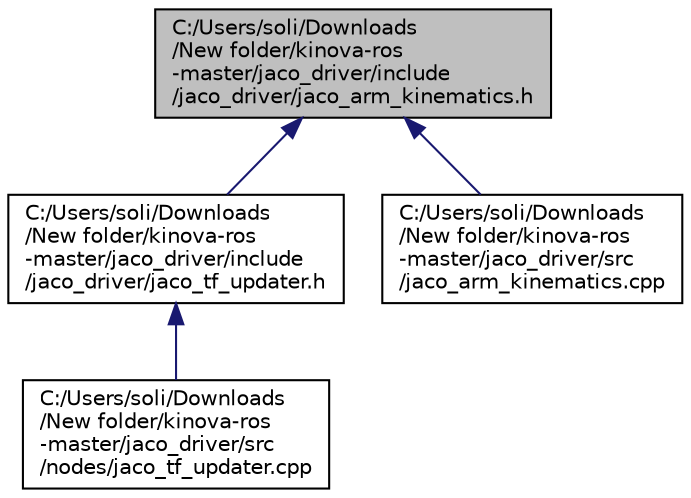 digraph "C:/Users/soli/Downloads/New folder/kinova-ros-master/jaco_driver/include/jaco_driver/jaco_arm_kinematics.h"
{
  edge [fontname="Helvetica",fontsize="10",labelfontname="Helvetica",labelfontsize="10"];
  node [fontname="Helvetica",fontsize="10",shape=record];
  Node1 [label="C:/Users/soli/Downloads\l/New folder/kinova-ros\l-master/jaco_driver/include\l/jaco_driver/jaco_arm_kinematics.h",height=0.2,width=0.4,color="black", fillcolor="grey75", style="filled", fontcolor="black"];
  Node1 -> Node2 [dir="back",color="midnightblue",fontsize="10",style="solid"];
  Node2 [label="C:/Users/soli/Downloads\l/New folder/kinova-ros\l-master/jaco_driver/include\l/jaco_driver/jaco_tf_updater.h",height=0.2,width=0.4,color="black", fillcolor="white", style="filled",URL="$jaco__tf__updater_8h.html"];
  Node2 -> Node3 [dir="back",color="midnightblue",fontsize="10",style="solid"];
  Node3 [label="C:/Users/soli/Downloads\l/New folder/kinova-ros\l-master/jaco_driver/src\l/nodes/jaco_tf_updater.cpp",height=0.2,width=0.4,color="black", fillcolor="white", style="filled",URL="$jaco__tf__updater_8cpp.html"];
  Node1 -> Node4 [dir="back",color="midnightblue",fontsize="10",style="solid"];
  Node4 [label="C:/Users/soli/Downloads\l/New folder/kinova-ros\l-master/jaco_driver/src\l/jaco_arm_kinematics.cpp",height=0.2,width=0.4,color="black", fillcolor="white", style="filled",URL="$jaco__arm__kinematics_8cpp.html"];
}
